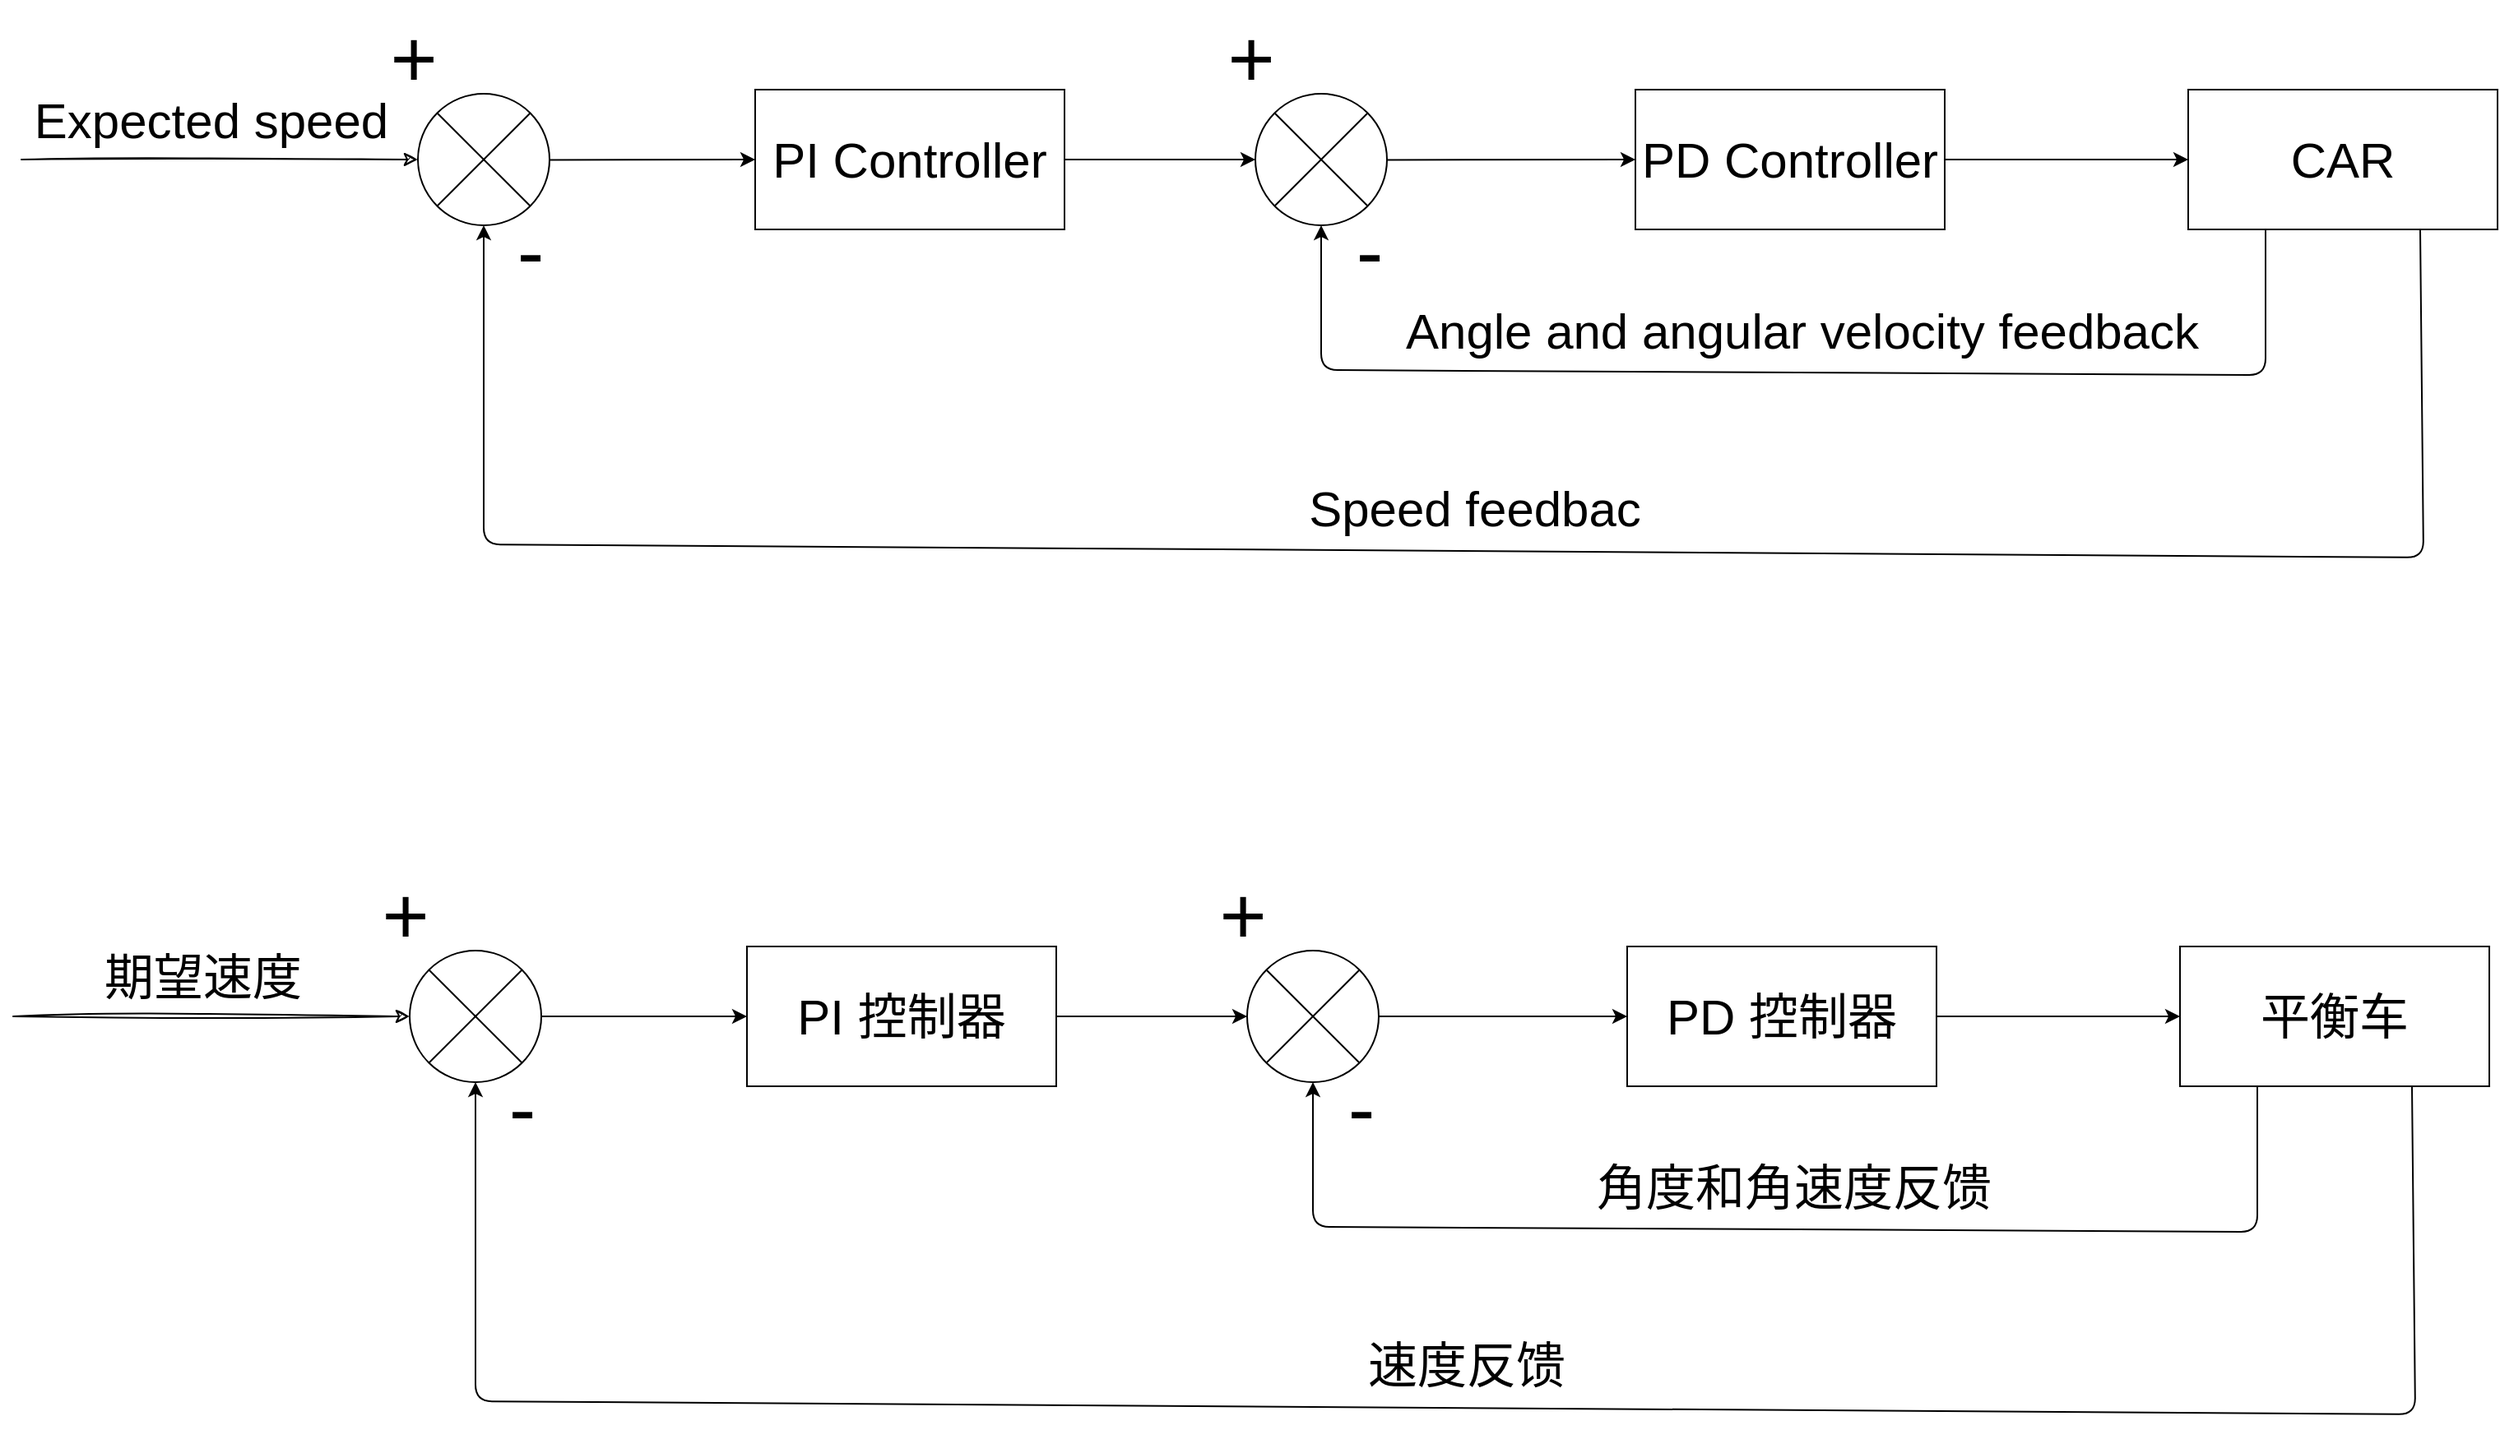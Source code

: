 <mxfile>
    <diagram id="r50HaxCPpd1kzgJgHTjx" name="Page-1">
        <mxGraphModel dx="2092" dy="1180" grid="0" gridSize="10" guides="1" tooltips="1" connect="1" arrows="1" fold="1" page="0" pageScale="1" pageWidth="850" pageHeight="1100" math="0" shadow="0">
            <root>
                <mxCell id="0"/>
                <mxCell id="1" parent="0"/>
                <mxCell id="5" style="edgeStyle=none;html=1;fontSize=30;entryX=0;entryY=0.5;entryDx=0;entryDy=0;" edge="1" parent="1" source="2" target="4">
                    <mxGeometry relative="1" as="geometry">
                        <mxPoint x="134.425" y="205" as="targetPoint"/>
                    </mxGeometry>
                </mxCell>
                <mxCell id="13" style="edgeStyle=none;sketch=1;html=1;fontSize=30;" edge="1" parent="1" source="2">
                    <mxGeometry relative="1" as="geometry">
                        <mxPoint x="-67.999" y="206.429" as="targetPoint"/>
                    </mxGeometry>
                </mxCell>
                <mxCell id="2" value="" style="shape=sumEllipse;perimeter=ellipsePerimeter;whiteSpace=wrap;html=1;backgroundOutline=1;" vertex="1" parent="1">
                    <mxGeometry x="-68" y="165" width="80" height="80" as="geometry"/>
                </mxCell>
                <mxCell id="8" style="edgeStyle=none;html=1;fontSize=30;" edge="1" parent="1" source="3" target="7">
                    <mxGeometry relative="1" as="geometry"/>
                </mxCell>
                <mxCell id="3" value="" style="shape=sumEllipse;perimeter=ellipsePerimeter;whiteSpace=wrap;html=1;backgroundOutline=1;" vertex="1" parent="1">
                    <mxGeometry x="441" y="165" width="80" height="80" as="geometry"/>
                </mxCell>
                <mxCell id="6" style="edgeStyle=none;html=1;entryX=0;entryY=0.5;entryDx=0;entryDy=0;fontSize=30;" edge="1" parent="1" source="4" target="3">
                    <mxGeometry relative="1" as="geometry"/>
                </mxCell>
                <mxCell id="4" value="&lt;font style=&quot;font-size: 30px;&quot;&gt;PI Controller&lt;/font&gt;" style="rounded=0;whiteSpace=wrap;html=1;" vertex="1" parent="1">
                    <mxGeometry x="137" y="162.5" width="188" height="85" as="geometry"/>
                </mxCell>
                <mxCell id="10" style="edgeStyle=none;html=1;entryX=0;entryY=0.5;entryDx=0;entryDy=0;fontSize=30;" edge="1" parent="1" source="7" target="9">
                    <mxGeometry relative="1" as="geometry"/>
                </mxCell>
                <mxCell id="7" value="&lt;font style=&quot;font-size: 30px;&quot;&gt;PD Controller&lt;/font&gt;" style="rounded=0;whiteSpace=wrap;html=1;" vertex="1" parent="1">
                    <mxGeometry x="672" y="162.5" width="188" height="85" as="geometry"/>
                </mxCell>
                <mxCell id="11" style="edgeStyle=none;html=1;exitX=0.25;exitY=1;exitDx=0;exitDy=0;entryX=0.5;entryY=1;entryDx=0;entryDy=0;fontSize=30;" edge="1" parent="1" source="9" target="3">
                    <mxGeometry relative="1" as="geometry">
                        <Array as="points">
                            <mxPoint x="1055" y="336"/>
                            <mxPoint x="481" y="333"/>
                        </Array>
                    </mxGeometry>
                </mxCell>
                <mxCell id="12" style="edgeStyle=none;html=1;exitX=0.75;exitY=1;exitDx=0;exitDy=0;entryX=0.5;entryY=1;entryDx=0;entryDy=0;fontSize=30;" edge="1" parent="1" source="9" target="2">
                    <mxGeometry relative="1" as="geometry">
                        <Array as="points">
                            <mxPoint x="1151" y="447"/>
                            <mxPoint x="-28" y="439"/>
                        </Array>
                    </mxGeometry>
                </mxCell>
                <mxCell id="9" value="&lt;font style=&quot;font-size: 30px;&quot;&gt;CAR&lt;/font&gt;" style="rounded=0;whiteSpace=wrap;html=1;" vertex="1" parent="1">
                    <mxGeometry x="1008" y="162.5" width="188" height="85" as="geometry"/>
                </mxCell>
                <mxCell id="14" value="" style="endArrow=classic;html=1;sketch=1;fontSize=30;entryX=0;entryY=0.5;entryDx=0;entryDy=0;" edge="1" parent="1" target="2">
                    <mxGeometry width="50" height="50" relative="1" as="geometry">
                        <mxPoint x="-309" y="205" as="sourcePoint"/>
                        <mxPoint x="-94" y="152" as="targetPoint"/>
                    </mxGeometry>
                </mxCell>
                <mxCell id="15" value="&lt;font style=&quot;font-size: 49px;&quot;&gt;-&lt;/font&gt;" style="text;html=1;align=center;verticalAlign=middle;resizable=0;points=[];autosize=1;strokeColor=none;fillColor=none;fontSize=30;" vertex="1" parent="1">
                    <mxGeometry x="-17" y="225" width="34" height="71" as="geometry"/>
                </mxCell>
                <mxCell id="16" value="&lt;font style=&quot;font-size: 49px;&quot;&gt;-&lt;/font&gt;" style="text;html=1;align=center;verticalAlign=middle;resizable=0;points=[];autosize=1;strokeColor=none;fillColor=none;fontSize=30;" vertex="1" parent="1">
                    <mxGeometry x="493" y="225" width="34" height="71" as="geometry"/>
                </mxCell>
                <mxCell id="17" value="&lt;font style=&quot;font-size: 49px;&quot;&gt;+&lt;/font&gt;" style="text;html=1;align=center;verticalAlign=middle;resizable=0;points=[];autosize=1;strokeColor=none;fillColor=none;fontSize=30;" vertex="1" parent="1">
                    <mxGeometry x="-95" y="108" width="47" height="71" as="geometry"/>
                </mxCell>
                <mxCell id="18" value="&lt;font style=&quot;font-size: 49px;&quot;&gt;+&lt;/font&gt;" style="text;html=1;align=center;verticalAlign=middle;resizable=0;points=[];autosize=1;strokeColor=none;fillColor=none;fontSize=30;" vertex="1" parent="1">
                    <mxGeometry x="414" y="108" width="47" height="71" as="geometry"/>
                </mxCell>
                <mxCell id="19" value="&lt;font style=&quot;font-size: 30px;&quot;&gt;Expected speed&lt;/font&gt;" style="text;html=1;align=center;verticalAlign=middle;resizable=0;points=[];autosize=1;strokeColor=none;fillColor=none;fontSize=49;" vertex="1" parent="1">
                    <mxGeometry x="-311" y="139" width="233" height="71" as="geometry"/>
                </mxCell>
                <mxCell id="20" value="Angle and angular velocity feedback" style="text;html=1;align=center;verticalAlign=middle;resizable=0;points=[];autosize=1;strokeColor=none;fillColor=none;fontSize=30;" vertex="1" parent="1">
                    <mxGeometry x="523" y="285" width="500" height="48" as="geometry"/>
                </mxCell>
                <mxCell id="21" value="&lt;span class=&quot;&quot; id=&quot;w_68&quot;&gt;Speed &lt;/span&gt;&lt;span class=&quot;&quot; id=&quot;w_69&quot;&gt;feedbac&lt;/span&gt;" style="text;html=1;align=center;verticalAlign=middle;resizable=0;points=[];autosize=1;strokeColor=none;fillColor=none;fontSize=30;" vertex="1" parent="1">
                    <mxGeometry x="464" y="393" width="220" height="48" as="geometry"/>
                </mxCell>
                <mxCell id="22" style="edgeStyle=none;html=1;fontSize=30;entryX=0;entryY=0.5;entryDx=0;entryDy=0;" edge="1" parent="1" source="24" target="28">
                    <mxGeometry relative="1" as="geometry">
                        <mxPoint x="129.425" y="726" as="targetPoint"/>
                    </mxGeometry>
                </mxCell>
                <mxCell id="23" style="edgeStyle=none;sketch=1;html=1;fontSize=30;" edge="1" parent="1" source="24">
                    <mxGeometry relative="1" as="geometry">
                        <mxPoint x="-72.999" y="727.429" as="targetPoint"/>
                    </mxGeometry>
                </mxCell>
                <mxCell id="24" value="" style="shape=sumEllipse;perimeter=ellipsePerimeter;whiteSpace=wrap;html=1;backgroundOutline=1;" vertex="1" parent="1">
                    <mxGeometry x="-73" y="686" width="80" height="80" as="geometry"/>
                </mxCell>
                <mxCell id="25" style="edgeStyle=none;html=1;fontSize=30;" edge="1" parent="1" source="26" target="30">
                    <mxGeometry relative="1" as="geometry"/>
                </mxCell>
                <mxCell id="26" value="" style="shape=sumEllipse;perimeter=ellipsePerimeter;whiteSpace=wrap;html=1;backgroundOutline=1;" vertex="1" parent="1">
                    <mxGeometry x="436" y="686" width="80" height="80" as="geometry"/>
                </mxCell>
                <mxCell id="27" style="edgeStyle=none;html=1;entryX=0;entryY=0.5;entryDx=0;entryDy=0;fontSize=30;" edge="1" parent="1" source="28" target="26">
                    <mxGeometry relative="1" as="geometry"/>
                </mxCell>
                <mxCell id="28" value="&lt;font style=&quot;font-size: 30px;&quot;&gt;PI 控制器&lt;/font&gt;" style="rounded=0;whiteSpace=wrap;html=1;" vertex="1" parent="1">
                    <mxGeometry x="132" y="683.5" width="188" height="85" as="geometry"/>
                </mxCell>
                <mxCell id="29" style="edgeStyle=none;html=1;entryX=0;entryY=0.5;entryDx=0;entryDy=0;fontSize=30;" edge="1" parent="1" source="30" target="33">
                    <mxGeometry relative="1" as="geometry"/>
                </mxCell>
                <mxCell id="30" value="&lt;font style=&quot;font-size: 30px;&quot;&gt;PD 控制器&lt;/font&gt;" style="rounded=0;whiteSpace=wrap;html=1;" vertex="1" parent="1">
                    <mxGeometry x="667" y="683.5" width="188" height="85" as="geometry"/>
                </mxCell>
                <mxCell id="31" style="edgeStyle=none;html=1;exitX=0.25;exitY=1;exitDx=0;exitDy=0;entryX=0.5;entryY=1;entryDx=0;entryDy=0;fontSize=30;" edge="1" parent="1" source="33" target="26">
                    <mxGeometry relative="1" as="geometry">
                        <Array as="points">
                            <mxPoint x="1050" y="857"/>
                            <mxPoint x="476" y="854"/>
                        </Array>
                    </mxGeometry>
                </mxCell>
                <mxCell id="32" style="edgeStyle=none;html=1;exitX=0.75;exitY=1;exitDx=0;exitDy=0;entryX=0.5;entryY=1;entryDx=0;entryDy=0;fontSize=30;" edge="1" parent="1" source="33" target="24">
                    <mxGeometry relative="1" as="geometry">
                        <Array as="points">
                            <mxPoint x="1146" y="968"/>
                            <mxPoint x="-33" y="960"/>
                        </Array>
                    </mxGeometry>
                </mxCell>
                <mxCell id="33" value="&lt;font style=&quot;font-size: 30px;&quot;&gt;平衡车&lt;/font&gt;" style="rounded=0;whiteSpace=wrap;html=1;" vertex="1" parent="1">
                    <mxGeometry x="1003" y="683.5" width="188" height="85" as="geometry"/>
                </mxCell>
                <mxCell id="34" value="" style="endArrow=classic;html=1;sketch=1;fontSize=30;entryX=0;entryY=0.5;entryDx=0;entryDy=0;" edge="1" parent="1" target="24">
                    <mxGeometry width="50" height="50" relative="1" as="geometry">
                        <mxPoint x="-314" y="726" as="sourcePoint"/>
                        <mxPoint x="-99" y="673" as="targetPoint"/>
                    </mxGeometry>
                </mxCell>
                <mxCell id="35" value="&lt;font style=&quot;font-size: 49px;&quot;&gt;-&lt;/font&gt;" style="text;html=1;align=center;verticalAlign=middle;resizable=0;points=[];autosize=1;strokeColor=none;fillColor=none;fontSize=30;" vertex="1" parent="1">
                    <mxGeometry x="-22" y="746" width="34" height="71" as="geometry"/>
                </mxCell>
                <mxCell id="36" value="&lt;font style=&quot;font-size: 49px;&quot;&gt;-&lt;/font&gt;" style="text;html=1;align=center;verticalAlign=middle;resizable=0;points=[];autosize=1;strokeColor=none;fillColor=none;fontSize=30;" vertex="1" parent="1">
                    <mxGeometry x="488" y="746" width="34" height="71" as="geometry"/>
                </mxCell>
                <mxCell id="37" value="&lt;font style=&quot;font-size: 49px;&quot;&gt;+&lt;/font&gt;" style="text;html=1;align=center;verticalAlign=middle;resizable=0;points=[];autosize=1;strokeColor=none;fillColor=none;fontSize=30;" vertex="1" parent="1">
                    <mxGeometry x="-100" y="629" width="47" height="71" as="geometry"/>
                </mxCell>
                <mxCell id="38" value="&lt;font style=&quot;font-size: 49px;&quot;&gt;+&lt;/font&gt;" style="text;html=1;align=center;verticalAlign=middle;resizable=0;points=[];autosize=1;strokeColor=none;fillColor=none;fontSize=30;" vertex="1" parent="1">
                    <mxGeometry x="409" y="629" width="47" height="71" as="geometry"/>
                </mxCell>
                <mxCell id="39" value="&lt;span style=&quot;font-size: 30px;&quot;&gt;期望速度&lt;/span&gt;" style="text;html=1;align=center;verticalAlign=middle;resizable=0;points=[];autosize=1;strokeColor=none;fillColor=none;fontSize=49;" vertex="1" parent="1">
                    <mxGeometry x="-268" y="660" width="138" height="71" as="geometry"/>
                </mxCell>
                <mxCell id="40" value="角度和角速度反馈" style="text;html=1;align=center;verticalAlign=middle;resizable=0;points=[];autosize=1;strokeColor=none;fillColor=none;fontSize=30;" vertex="1" parent="1">
                    <mxGeometry x="639" y="806" width="258" height="48" as="geometry"/>
                </mxCell>
                <mxCell id="41" value="速度反馈" style="text;html=1;align=center;verticalAlign=middle;resizable=0;points=[];autosize=1;strokeColor=none;fillColor=none;fontSize=30;" vertex="1" parent="1">
                    <mxGeometry x="500" y="914" width="138" height="48" as="geometry"/>
                </mxCell>
            </root>
        </mxGraphModel>
    </diagram>
</mxfile>